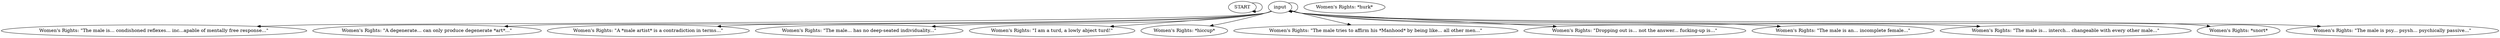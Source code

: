 # COAST / WOMENS RIGHTS second stage barks
# Barks for WR protester post-mercenary tribunal. The Women's Rights protester is drunk, lying in the sand. He uses the tare drunk/working class drunk idle animation.
# ==================================================
digraph G {
	  0 [label="START"];
	  1 [label="input"];
	  2 [label="Women's Rights: \"The male is... condishoned reflexes... inc...apable of mentally free response...\""];
	  3 [label="Women's Rights: \"A degenerate... can only produce degenerate *art*...\""];
	  4 [label="Women's Rights: \"A *male artist* is a contradiction in terms...\""];
	  5 [label="Women's Rights: \"The male... has no deep-seated individuality...\""];
	  6 [label="Women's Rights: \"I am a turd, a lowly abject turd!\""];
	  7 [label="Women's Rights: *hurk*"];
	  8 [label="Women's Rights: *hiccup*"];
	  9 [label="Women's Rights: \"The male tries to affirm his *Manhood* by being like... all other men...\""];
	  10 [label="Women's Rights: \"Dropping out is... not the answer... fucking-up is...\""];
	  11 [label="Women's Rights: \"The male is an... incomplete female...\""];
	  12 [label="Women's Rights: \"The male is... interch... changeable with every other male...\""];
	  13 [label="Women's Rights: *snort*"];
	  14 [label="Women's Rights: \"The male is psy... psysh... psychically passive...\""];
	  0 -> 0
	  1 -> 1
	  1 -> 2
	  1 -> 3
	  1 -> 4
	  1 -> 5
	  1 -> 6
	  1 -> 8
	  1 -> 9
	  1 -> 10
	  1 -> 11
	  1 -> 12
	  1 -> 13
	  1 -> 14
}

